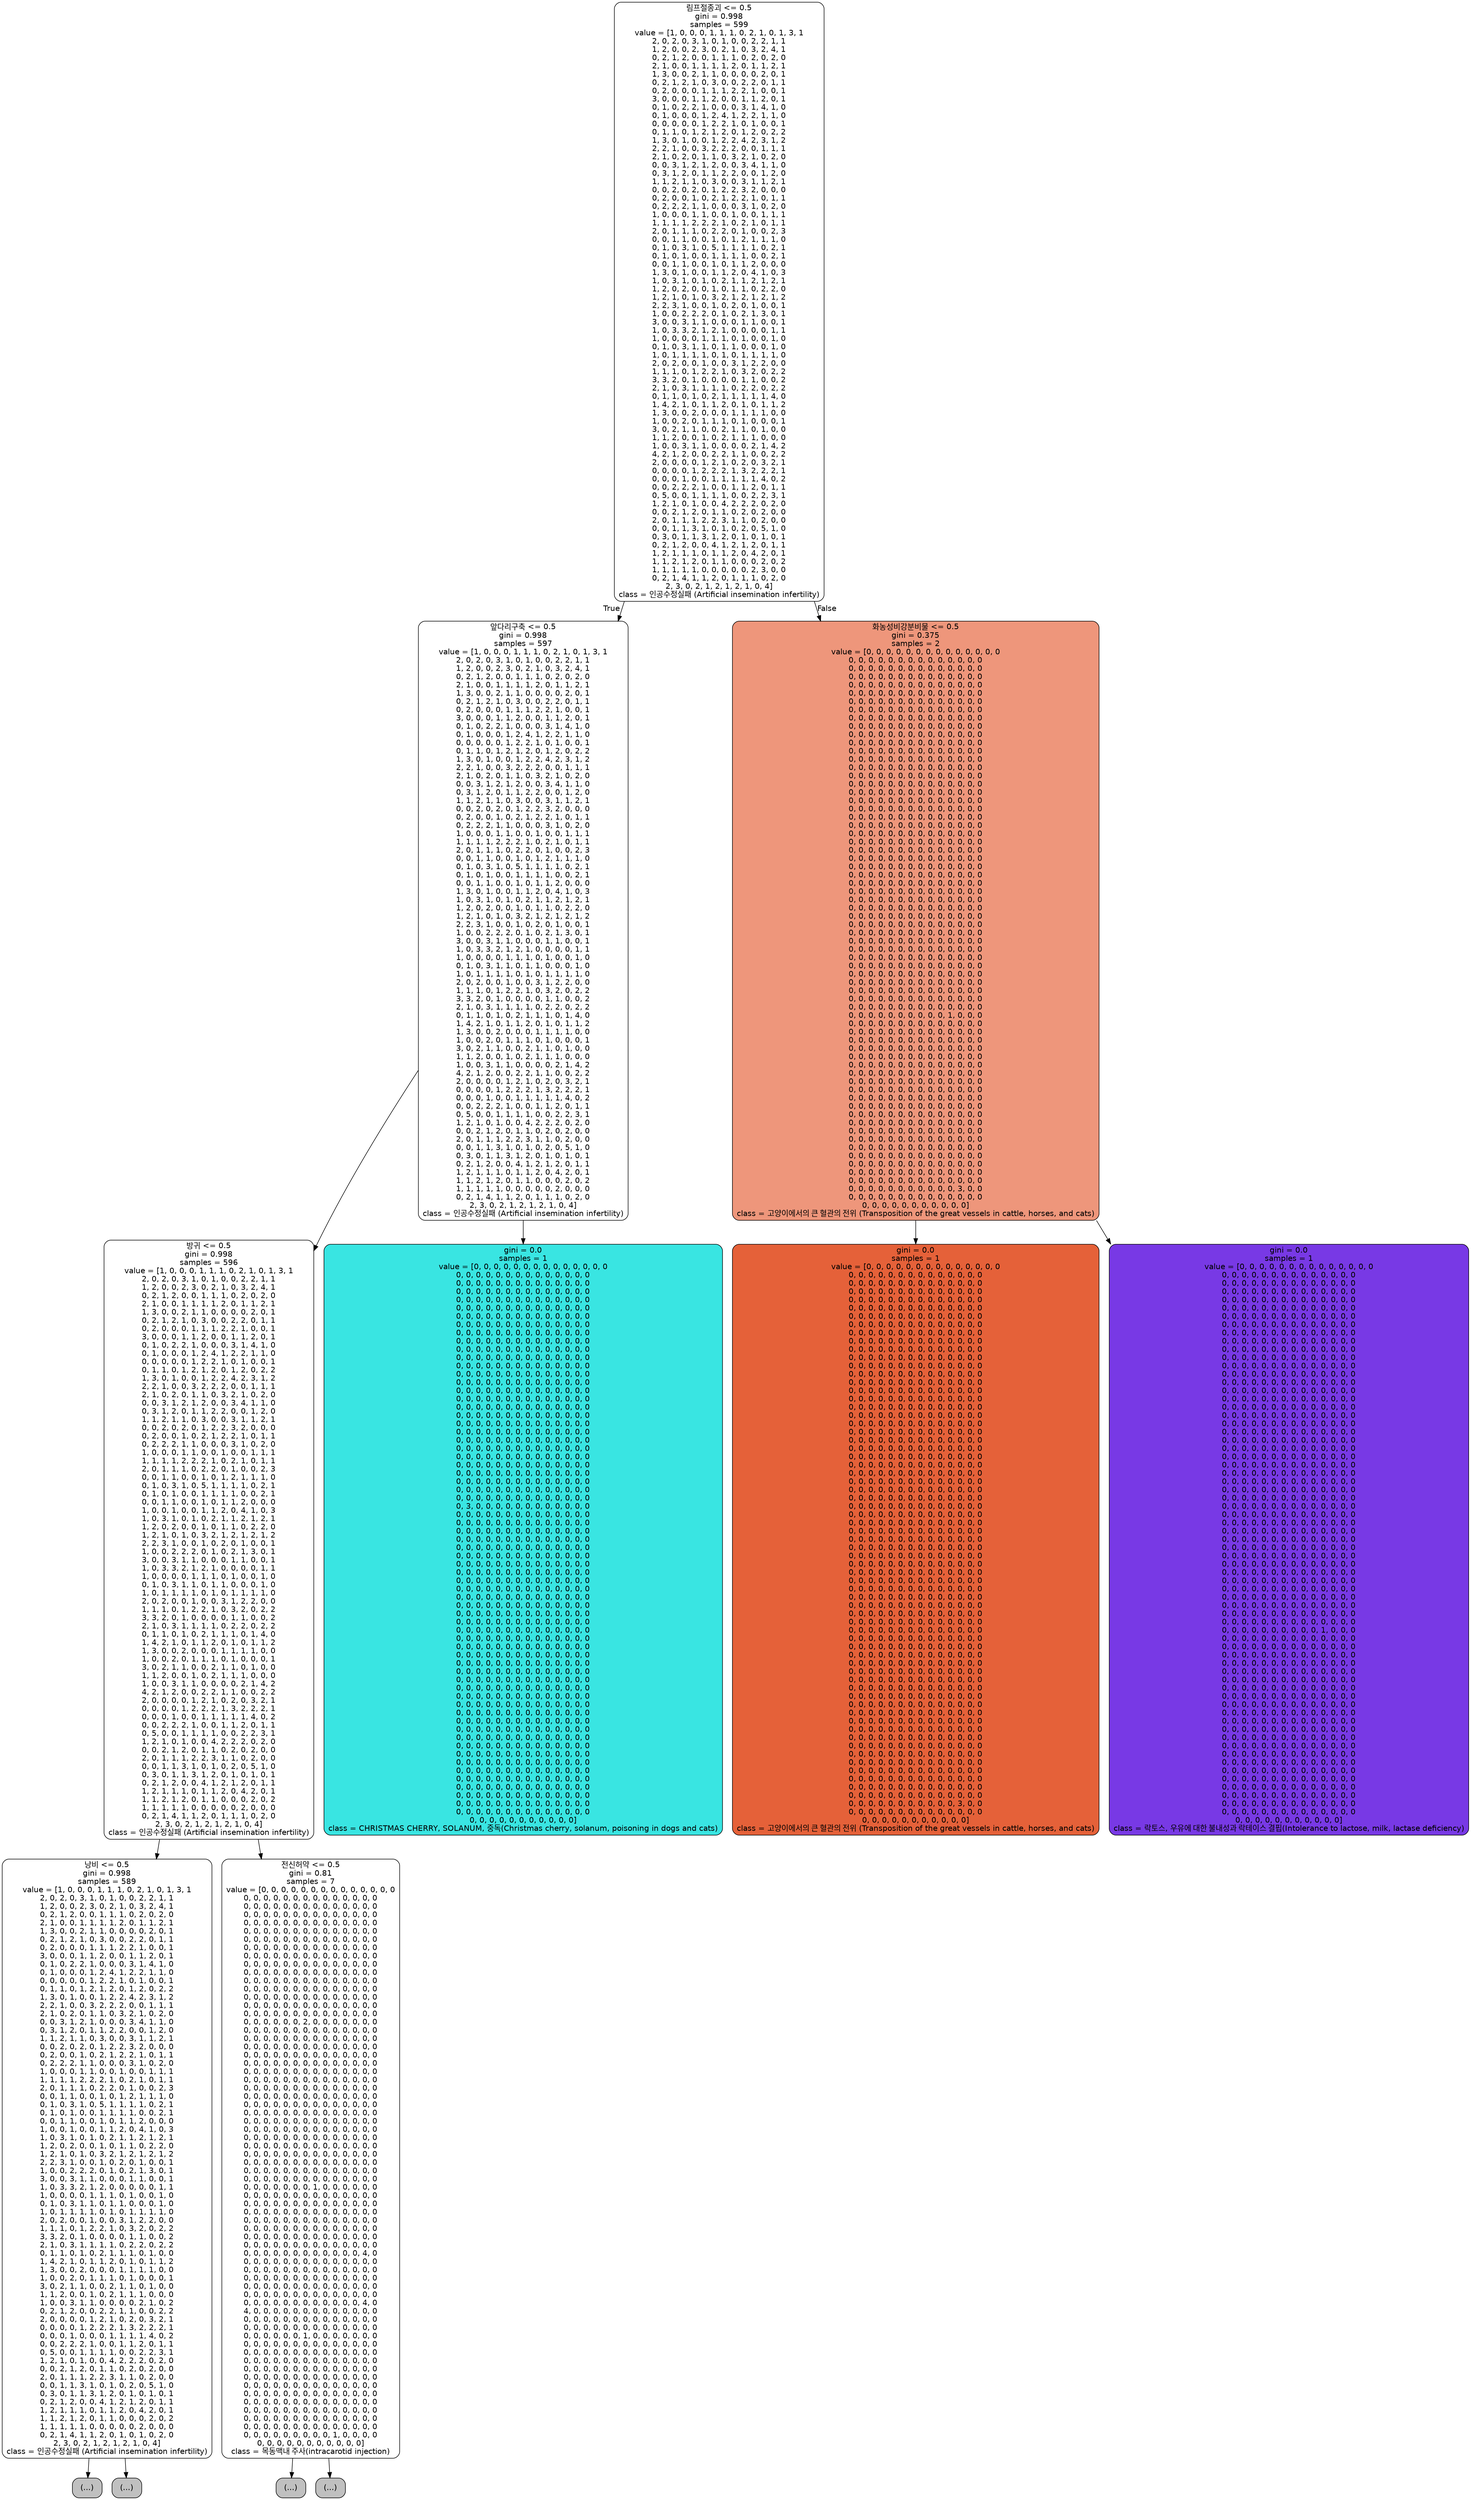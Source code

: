 digraph Tree {
node [shape=box, style="filled, rounded", color="black", fontname="helvetica"] ;
edge [fontname="helvetica"] ;
0 [label="림프절종괴 <= 0.5\ngini = 0.998\nsamples = 599\nvalue = [1, 0, 0, 0, 1, 1, 1, 0, 2, 1, 0, 1, 3, 1\n2, 0, 2, 0, 3, 1, 0, 1, 0, 0, 2, 2, 1, 1\n1, 2, 0, 0, 2, 3, 0, 2, 1, 0, 3, 2, 4, 1\n0, 2, 1, 2, 0, 0, 1, 1, 1, 0, 2, 0, 2, 0\n2, 1, 0, 0, 1, 1, 1, 1, 2, 0, 1, 1, 2, 1\n1, 3, 0, 0, 2, 1, 1, 0, 0, 0, 0, 2, 0, 1\n0, 2, 1, 2, 1, 0, 3, 0, 0, 2, 2, 0, 1, 1\n0, 2, 0, 0, 0, 1, 1, 1, 2, 2, 1, 0, 0, 1\n3, 0, 0, 0, 1, 1, 2, 0, 0, 1, 1, 2, 0, 1\n0, 1, 0, 2, 2, 1, 0, 0, 0, 3, 1, 4, 1, 0\n0, 1, 0, 0, 0, 1, 2, 4, 1, 2, 2, 1, 1, 0\n0, 0, 0, 0, 0, 1, 2, 2, 1, 0, 1, 0, 0, 1\n0, 1, 1, 0, 1, 2, 1, 2, 0, 1, 2, 0, 2, 2\n1, 3, 0, 1, 0, 0, 1, 2, 2, 4, 2, 3, 1, 2\n2, 2, 1, 0, 0, 3, 2, 2, 2, 0, 0, 1, 1, 1\n2, 1, 0, 2, 0, 1, 1, 0, 3, 2, 1, 0, 2, 0\n0, 0, 3, 1, 2, 1, 2, 0, 0, 3, 4, 1, 1, 0\n0, 3, 1, 2, 0, 1, 1, 2, 2, 0, 0, 1, 2, 0\n1, 1, 2, 1, 1, 0, 3, 0, 0, 3, 1, 1, 2, 1\n0, 0, 2, 0, 2, 0, 1, 2, 2, 3, 2, 0, 0, 0\n0, 2, 0, 0, 1, 0, 2, 1, 2, 2, 1, 0, 1, 1\n0, 2, 2, 2, 1, 1, 0, 0, 0, 3, 1, 0, 2, 0\n1, 0, 0, 0, 1, 1, 0, 0, 1, 0, 0, 1, 1, 1\n1, 1, 1, 1, 2, 2, 2, 1, 0, 2, 1, 0, 1, 1\n2, 0, 1, 1, 1, 0, 2, 2, 0, 1, 0, 0, 2, 3\n0, 0, 1, 1, 0, 0, 1, 0, 1, 2, 1, 1, 1, 0\n0, 1, 0, 3, 1, 0, 5, 1, 1, 1, 1, 0, 2, 1\n0, 1, 0, 1, 0, 0, 1, 1, 1, 1, 0, 0, 2, 1\n0, 0, 1, 1, 0, 0, 1, 0, 1, 1, 2, 0, 0, 0\n1, 3, 0, 1, 0, 0, 1, 1, 2, 0, 4, 1, 0, 3\n1, 0, 3, 1, 0, 1, 0, 2, 1, 1, 2, 1, 2, 1\n1, 2, 0, 2, 0, 0, 1, 0, 1, 1, 0, 2, 2, 0\n1, 2, 1, 0, 1, 0, 3, 2, 1, 2, 1, 2, 1, 2\n2, 2, 3, 1, 0, 0, 1, 0, 2, 0, 1, 0, 0, 1\n1, 0, 0, 2, 2, 2, 0, 1, 0, 2, 1, 3, 0, 1\n3, 0, 0, 3, 1, 1, 0, 0, 0, 1, 1, 0, 0, 1\n1, 0, 3, 3, 2, 1, 2, 1, 0, 0, 0, 0, 1, 1\n1, 0, 0, 0, 0, 1, 1, 1, 0, 1, 0, 0, 1, 0\n0, 1, 0, 3, 1, 1, 0, 1, 1, 0, 0, 0, 1, 0\n1, 0, 1, 1, 1, 1, 0, 1, 0, 1, 1, 1, 1, 0\n2, 0, 2, 0, 0, 1, 0, 0, 3, 1, 2, 2, 0, 0\n1, 1, 1, 0, 1, 2, 2, 1, 0, 3, 2, 0, 2, 2\n3, 3, 2, 0, 1, 0, 0, 0, 0, 1, 1, 0, 0, 2\n2, 1, 0, 3, 1, 1, 1, 1, 0, 2, 2, 0, 2, 2\n0, 1, 1, 0, 1, 0, 2, 1, 1, 1, 1, 1, 4, 0\n1, 4, 2, 1, 0, 1, 1, 2, 0, 1, 0, 1, 1, 2\n1, 3, 0, 0, 2, 0, 0, 0, 1, 1, 1, 1, 0, 0\n1, 0, 0, 2, 0, 1, 1, 1, 0, 1, 0, 0, 0, 1\n3, 0, 2, 1, 1, 0, 0, 2, 1, 1, 0, 1, 0, 0\n1, 1, 2, 0, 0, 1, 0, 2, 1, 1, 1, 0, 0, 0\n1, 0, 0, 3, 1, 1, 0, 0, 0, 0, 2, 1, 4, 2\n4, 2, 1, 2, 0, 0, 2, 2, 1, 1, 0, 0, 2, 2\n2, 0, 0, 0, 0, 1, 2, 1, 0, 2, 0, 3, 2, 1\n0, 0, 0, 0, 1, 2, 2, 2, 1, 3, 2, 2, 2, 1\n0, 0, 0, 1, 0, 0, 1, 1, 1, 1, 1, 4, 0, 2\n0, 0, 2, 2, 2, 1, 0, 0, 1, 1, 2, 0, 1, 1\n0, 5, 0, 0, 1, 1, 1, 1, 0, 0, 2, 2, 3, 1\n1, 2, 1, 0, 1, 0, 0, 4, 2, 2, 2, 0, 2, 0\n0, 0, 2, 1, 2, 0, 1, 1, 0, 2, 0, 2, 0, 0\n2, 0, 1, 1, 1, 2, 2, 3, 1, 1, 0, 2, 0, 0\n0, 0, 1, 1, 3, 1, 0, 1, 0, 2, 0, 5, 1, 0\n0, 3, 0, 1, 1, 3, 1, 2, 0, 1, 0, 1, 0, 1\n0, 2, 1, 2, 0, 0, 4, 1, 2, 1, 2, 0, 1, 1\n1, 2, 1, 1, 1, 0, 1, 1, 2, 0, 4, 2, 0, 1\n1, 1, 2, 1, 2, 0, 1, 1, 0, 0, 0, 2, 0, 2\n1, 1, 1, 1, 1, 0, 0, 0, 0, 0, 2, 3, 0, 0\n0, 2, 1, 4, 1, 1, 2, 0, 1, 1, 1, 0, 2, 0\n2, 3, 0, 2, 1, 2, 1, 2, 1, 0, 4]\nclass = 인공수정실패 (Artificial insemination infertility)", fillcolor="#ffffff"] ;
1 [label="앞다리구축 <= 0.5\ngini = 0.998\nsamples = 597\nvalue = [1, 0, 0, 0, 1, 1, 1, 0, 2, 1, 0, 1, 3, 1\n2, 0, 2, 0, 3, 1, 0, 1, 0, 0, 2, 2, 1, 1\n1, 2, 0, 0, 2, 3, 0, 2, 1, 0, 3, 2, 4, 1\n0, 2, 1, 2, 0, 0, 1, 1, 1, 0, 2, 0, 2, 0\n2, 1, 0, 0, 1, 1, 1, 1, 2, 0, 1, 1, 2, 1\n1, 3, 0, 0, 2, 1, 1, 0, 0, 0, 0, 2, 0, 1\n0, 2, 1, 2, 1, 0, 3, 0, 0, 2, 2, 0, 1, 1\n0, 2, 0, 0, 0, 1, 1, 1, 2, 2, 1, 0, 0, 1\n3, 0, 0, 0, 1, 1, 2, 0, 0, 1, 1, 2, 0, 1\n0, 1, 0, 2, 2, 1, 0, 0, 0, 3, 1, 4, 1, 0\n0, 1, 0, 0, 0, 1, 2, 4, 1, 2, 2, 1, 1, 0\n0, 0, 0, 0, 0, 1, 2, 2, 1, 0, 1, 0, 0, 1\n0, 1, 1, 0, 1, 2, 1, 2, 0, 1, 2, 0, 2, 2\n1, 3, 0, 1, 0, 0, 1, 2, 2, 4, 2, 3, 1, 2\n2, 2, 1, 0, 0, 3, 2, 2, 2, 0, 0, 1, 1, 1\n2, 1, 0, 2, 0, 1, 1, 0, 3, 2, 1, 0, 2, 0\n0, 0, 3, 1, 2, 1, 2, 0, 0, 3, 4, 1, 1, 0\n0, 3, 1, 2, 0, 1, 1, 2, 2, 0, 0, 1, 2, 0\n1, 1, 2, 1, 1, 0, 3, 0, 0, 3, 1, 1, 2, 1\n0, 0, 2, 0, 2, 0, 1, 2, 2, 3, 2, 0, 0, 0\n0, 2, 0, 0, 1, 0, 2, 1, 2, 2, 1, 0, 1, 1\n0, 2, 2, 2, 1, 1, 0, 0, 0, 3, 1, 0, 2, 0\n1, 0, 0, 0, 1, 1, 0, 0, 1, 0, 0, 1, 1, 1\n1, 1, 1, 1, 2, 2, 2, 1, 0, 2, 1, 0, 1, 1\n2, 0, 1, 1, 1, 0, 2, 2, 0, 1, 0, 0, 2, 3\n0, 0, 1, 1, 0, 0, 1, 0, 1, 2, 1, 1, 1, 0\n0, 1, 0, 3, 1, 0, 5, 1, 1, 1, 1, 0, 2, 1\n0, 1, 0, 1, 0, 0, 1, 1, 1, 1, 0, 0, 2, 1\n0, 0, 1, 1, 0, 0, 1, 0, 1, 1, 2, 0, 0, 0\n1, 3, 0, 1, 0, 0, 1, 1, 2, 0, 4, 1, 0, 3\n1, 0, 3, 1, 0, 1, 0, 2, 1, 1, 2, 1, 2, 1\n1, 2, 0, 2, 0, 0, 1, 0, 1, 1, 0, 2, 2, 0\n1, 2, 1, 0, 1, 0, 3, 2, 1, 2, 1, 2, 1, 2\n2, 2, 3, 1, 0, 0, 1, 0, 2, 0, 1, 0, 0, 1\n1, 0, 0, 2, 2, 2, 0, 1, 0, 2, 1, 3, 0, 1\n3, 0, 0, 3, 1, 1, 0, 0, 0, 1, 1, 0, 0, 1\n1, 0, 3, 3, 2, 1, 2, 1, 0, 0, 0, 0, 1, 1\n1, 0, 0, 0, 0, 1, 1, 1, 0, 1, 0, 0, 1, 0\n0, 1, 0, 3, 1, 1, 0, 1, 1, 0, 0, 0, 1, 0\n1, 0, 1, 1, 1, 1, 0, 1, 0, 1, 1, 1, 1, 0\n2, 0, 2, 0, 0, 1, 0, 0, 3, 1, 2, 2, 0, 0\n1, 1, 1, 0, 1, 2, 2, 1, 0, 3, 2, 0, 2, 2\n3, 3, 2, 0, 1, 0, 0, 0, 0, 1, 1, 0, 0, 2\n2, 1, 0, 3, 1, 1, 1, 1, 0, 2, 2, 0, 2, 2\n0, 1, 1, 0, 1, 0, 2, 1, 1, 1, 0, 1, 4, 0\n1, 4, 2, 1, 0, 1, 1, 2, 0, 1, 0, 1, 1, 2\n1, 3, 0, 0, 2, 0, 0, 0, 1, 1, 1, 1, 0, 0\n1, 0, 0, 2, 0, 1, 1, 1, 0, 1, 0, 0, 0, 1\n3, 0, 2, 1, 1, 0, 0, 2, 1, 1, 0, 1, 0, 0\n1, 1, 2, 0, 0, 1, 0, 2, 1, 1, 1, 0, 0, 0\n1, 0, 0, 3, 1, 1, 0, 0, 0, 0, 2, 1, 4, 2\n4, 2, 1, 2, 0, 0, 2, 2, 1, 1, 0, 0, 2, 2\n2, 0, 0, 0, 0, 1, 2, 1, 0, 2, 0, 3, 2, 1\n0, 0, 0, 0, 1, 2, 2, 2, 1, 3, 2, 2, 2, 1\n0, 0, 0, 1, 0, 0, 1, 1, 1, 1, 1, 4, 0, 2\n0, 0, 2, 2, 2, 1, 0, 0, 1, 1, 2, 0, 1, 1\n0, 5, 0, 0, 1, 1, 1, 1, 0, 0, 2, 2, 3, 1\n1, 2, 1, 0, 1, 0, 0, 4, 2, 2, 2, 0, 2, 0\n0, 0, 2, 1, 2, 0, 1, 1, 0, 2, 0, 2, 0, 0\n2, 0, 1, 1, 1, 2, 2, 3, 1, 1, 0, 2, 0, 0\n0, 0, 1, 1, 3, 1, 0, 1, 0, 2, 0, 5, 1, 0\n0, 3, 0, 1, 1, 3, 1, 2, 0, 1, 0, 1, 0, 1\n0, 2, 1, 2, 0, 0, 4, 1, 2, 1, 2, 0, 1, 1\n1, 2, 1, 1, 1, 0, 1, 1, 2, 0, 4, 2, 0, 1\n1, 1, 2, 1, 2, 0, 1, 1, 0, 0, 0, 2, 0, 2\n1, 1, 1, 1, 1, 0, 0, 0, 0, 0, 2, 0, 0, 0\n0, 2, 1, 4, 1, 1, 2, 0, 1, 1, 1, 0, 2, 0\n2, 3, 0, 2, 1, 2, 1, 2, 1, 0, 4]\nclass = 인공수정실패 (Artificial insemination infertility)", fillcolor="#ffffff"] ;
0 -> 1 [labeldistance=2.5, labelangle=45, headlabel="True"] ;
2 [label="방귀 <= 0.5\ngini = 0.998\nsamples = 596\nvalue = [1, 0, 0, 0, 1, 1, 1, 0, 2, 1, 0, 1, 3, 1\n2, 0, 2, 0, 3, 1, 0, 1, 0, 0, 2, 2, 1, 1\n1, 2, 0, 0, 2, 3, 0, 2, 1, 0, 3, 2, 4, 1\n0, 2, 1, 2, 0, 0, 1, 1, 1, 0, 2, 0, 2, 0\n2, 1, 0, 0, 1, 1, 1, 1, 2, 0, 1, 1, 2, 1\n1, 3, 0, 0, 2, 1, 1, 0, 0, 0, 0, 2, 0, 1\n0, 2, 1, 2, 1, 0, 3, 0, 0, 2, 2, 0, 1, 1\n0, 2, 0, 0, 0, 1, 1, 1, 2, 2, 1, 0, 0, 1\n3, 0, 0, 0, 1, 1, 2, 0, 0, 1, 1, 2, 0, 1\n0, 1, 0, 2, 2, 1, 0, 0, 0, 3, 1, 4, 1, 0\n0, 1, 0, 0, 0, 1, 2, 4, 1, 2, 2, 1, 1, 0\n0, 0, 0, 0, 0, 1, 2, 2, 1, 0, 1, 0, 0, 1\n0, 1, 1, 0, 1, 2, 1, 2, 0, 1, 2, 0, 2, 2\n1, 3, 0, 1, 0, 0, 1, 2, 2, 4, 2, 3, 1, 2\n2, 2, 1, 0, 0, 3, 2, 2, 2, 0, 0, 1, 1, 1\n2, 1, 0, 2, 0, 1, 1, 0, 3, 2, 1, 0, 2, 0\n0, 0, 3, 1, 2, 1, 2, 0, 0, 3, 4, 1, 1, 0\n0, 3, 1, 2, 0, 1, 1, 2, 2, 0, 0, 1, 2, 0\n1, 1, 2, 1, 1, 0, 3, 0, 0, 3, 1, 1, 2, 1\n0, 0, 2, 0, 2, 0, 1, 2, 2, 3, 2, 0, 0, 0\n0, 2, 0, 0, 1, 0, 2, 1, 2, 2, 1, 0, 1, 1\n0, 2, 2, 2, 1, 1, 0, 0, 0, 3, 1, 0, 2, 0\n1, 0, 0, 0, 1, 1, 0, 0, 1, 0, 0, 1, 1, 1\n1, 1, 1, 1, 2, 2, 2, 1, 0, 2, 1, 0, 1, 1\n2, 0, 1, 1, 1, 0, 2, 2, 0, 1, 0, 0, 2, 3\n0, 0, 1, 1, 0, 0, 1, 0, 1, 2, 1, 1, 1, 0\n0, 1, 0, 3, 1, 0, 5, 1, 1, 1, 1, 0, 2, 1\n0, 1, 0, 1, 0, 0, 1, 1, 1, 1, 0, 0, 2, 1\n0, 0, 1, 1, 0, 0, 1, 0, 1, 1, 2, 0, 0, 0\n1, 0, 0, 1, 0, 0, 1, 1, 2, 0, 4, 1, 0, 3\n1, 0, 3, 1, 0, 1, 0, 2, 1, 1, 2, 1, 2, 1\n1, 2, 0, 2, 0, 0, 1, 0, 1, 1, 0, 2, 2, 0\n1, 2, 1, 0, 1, 0, 3, 2, 1, 2, 1, 2, 1, 2\n2, 2, 3, 1, 0, 0, 1, 0, 2, 0, 1, 0, 0, 1\n1, 0, 0, 2, 2, 2, 0, 1, 0, 2, 1, 3, 0, 1\n3, 0, 0, 3, 1, 1, 0, 0, 0, 1, 1, 0, 0, 1\n1, 0, 3, 3, 2, 1, 2, 1, 0, 0, 0, 0, 1, 1\n1, 0, 0, 0, 0, 1, 1, 1, 0, 1, 0, 0, 1, 0\n0, 1, 0, 3, 1, 1, 0, 1, 1, 0, 0, 0, 1, 0\n1, 0, 1, 1, 1, 1, 0, 1, 0, 1, 1, 1, 1, 0\n2, 0, 2, 0, 0, 1, 0, 0, 3, 1, 2, 2, 0, 0\n1, 1, 1, 0, 1, 2, 2, 1, 0, 3, 2, 0, 2, 2\n3, 3, 2, 0, 1, 0, 0, 0, 0, 1, 1, 0, 0, 2\n2, 1, 0, 3, 1, 1, 1, 1, 0, 2, 2, 0, 2, 2\n0, 1, 1, 0, 1, 0, 2, 1, 1, 1, 0, 1, 4, 0\n1, 4, 2, 1, 0, 1, 1, 2, 0, 1, 0, 1, 1, 2\n1, 3, 0, 0, 2, 0, 0, 0, 1, 1, 1, 1, 0, 0\n1, 0, 0, 2, 0, 1, 1, 1, 0, 1, 0, 0, 0, 1\n3, 0, 2, 1, 1, 0, 0, 2, 1, 1, 0, 1, 0, 0\n1, 1, 2, 0, 0, 1, 0, 2, 1, 1, 1, 0, 0, 0\n1, 0, 0, 3, 1, 1, 0, 0, 0, 0, 2, 1, 4, 2\n4, 2, 1, 2, 0, 0, 2, 2, 1, 1, 0, 0, 2, 2\n2, 0, 0, 0, 0, 1, 2, 1, 0, 2, 0, 3, 2, 1\n0, 0, 0, 0, 1, 2, 2, 2, 1, 3, 2, 2, 2, 1\n0, 0, 0, 1, 0, 0, 1, 1, 1, 1, 1, 4, 0, 2\n0, 0, 2, 2, 2, 1, 0, 0, 1, 1, 2, 0, 1, 1\n0, 5, 0, 0, 1, 1, 1, 1, 0, 0, 2, 2, 3, 1\n1, 2, 1, 0, 1, 0, 0, 4, 2, 2, 2, 0, 2, 0\n0, 0, 2, 1, 2, 0, 1, 1, 0, 2, 0, 2, 0, 0\n2, 0, 1, 1, 1, 2, 2, 3, 1, 1, 0, 2, 0, 0\n0, 0, 1, 1, 3, 1, 0, 1, 0, 2, 0, 5, 1, 0\n0, 3, 0, 1, 1, 3, 1, 2, 0, 1, 0, 1, 0, 1\n0, 2, 1, 2, 0, 0, 4, 1, 2, 1, 2, 0, 1, 1\n1, 2, 1, 1, 1, 0, 1, 1, 2, 0, 4, 2, 0, 1\n1, 1, 2, 1, 2, 0, 1, 1, 0, 0, 0, 2, 0, 2\n1, 1, 1, 1, 1, 0, 0, 0, 0, 0, 2, 0, 0, 0\n0, 2, 1, 4, 1, 1, 2, 0, 1, 1, 1, 0, 2, 0\n2, 3, 0, 2, 1, 2, 1, 2, 1, 0, 4]\nclass = 인공수정실패 (Artificial insemination infertility)", fillcolor="#ffffff"] ;
1 -> 2 ;
3 [label="낭비 <= 0.5\ngini = 0.998\nsamples = 589\nvalue = [1, 0, 0, 0, 1, 1, 1, 0, 2, 1, 0, 1, 3, 1\n2, 0, 2, 0, 3, 1, 0, 1, 0, 0, 2, 2, 1, 1\n1, 2, 0, 0, 2, 3, 0, 2, 1, 0, 3, 2, 4, 1\n0, 2, 1, 2, 0, 0, 1, 1, 1, 0, 2, 0, 2, 0\n2, 1, 0, 0, 1, 1, 1, 1, 2, 0, 1, 1, 2, 1\n1, 3, 0, 0, 2, 1, 1, 0, 0, 0, 0, 2, 0, 1\n0, 2, 1, 2, 1, 0, 3, 0, 0, 2, 2, 0, 1, 1\n0, 2, 0, 0, 0, 1, 1, 1, 2, 2, 1, 0, 0, 1\n3, 0, 0, 0, 1, 1, 2, 0, 0, 1, 1, 2, 0, 1\n0, 1, 0, 2, 2, 1, 0, 0, 0, 3, 1, 4, 1, 0\n0, 1, 0, 0, 0, 1, 2, 4, 1, 2, 2, 1, 1, 0\n0, 0, 0, 0, 0, 1, 2, 2, 1, 0, 1, 0, 0, 1\n0, 1, 1, 0, 1, 2, 1, 2, 0, 1, 2, 0, 2, 2\n1, 3, 0, 1, 0, 0, 1, 2, 2, 4, 2, 3, 1, 2\n2, 2, 1, 0, 0, 3, 2, 2, 2, 0, 0, 1, 1, 1\n2, 1, 0, 2, 0, 1, 1, 0, 3, 2, 1, 0, 2, 0\n0, 0, 3, 1, 2, 1, 0, 0, 0, 3, 4, 1, 1, 0\n0, 3, 1, 2, 0, 1, 1, 2, 2, 0, 0, 1, 2, 0\n1, 1, 2, 1, 1, 0, 3, 0, 0, 3, 1, 1, 2, 1\n0, 0, 2, 0, 2, 0, 1, 2, 2, 3, 2, 0, 0, 0\n0, 2, 0, 0, 1, 0, 2, 1, 2, 2, 1, 0, 1, 1\n0, 2, 2, 2, 1, 1, 0, 0, 0, 3, 1, 0, 2, 0\n1, 0, 0, 0, 1, 1, 0, 0, 1, 0, 0, 1, 1, 1\n1, 1, 1, 1, 2, 2, 2, 1, 0, 2, 1, 0, 1, 1\n2, 0, 1, 1, 1, 0, 2, 2, 0, 1, 0, 0, 2, 3\n0, 0, 1, 1, 0, 0, 1, 0, 1, 2, 1, 1, 1, 0\n0, 1, 0, 3, 1, 0, 5, 1, 1, 1, 1, 0, 2, 1\n0, 1, 0, 1, 0, 0, 1, 1, 1, 1, 0, 0, 2, 1\n0, 0, 1, 1, 0, 0, 1, 0, 1, 1, 2, 0, 0, 0\n1, 0, 0, 1, 0, 0, 1, 1, 2, 0, 4, 1, 0, 3\n1, 0, 3, 1, 0, 1, 0, 2, 1, 1, 2, 1, 2, 1\n1, 2, 0, 2, 0, 0, 1, 0, 1, 1, 0, 2, 2, 0\n1, 2, 1, 0, 1, 0, 3, 2, 1, 2, 1, 2, 1, 2\n2, 2, 3, 1, 0, 0, 1, 0, 2, 0, 1, 0, 0, 1\n1, 0, 0, 2, 2, 2, 0, 1, 0, 2, 1, 3, 0, 1\n3, 0, 0, 3, 1, 1, 0, 0, 0, 1, 1, 0, 0, 1\n1, 0, 3, 3, 2, 1, 2, 0, 0, 0, 0, 0, 1, 1\n1, 0, 0, 0, 0, 1, 1, 1, 0, 1, 0, 0, 1, 0\n0, 1, 0, 3, 1, 1, 0, 1, 1, 0, 0, 0, 1, 0\n1, 0, 1, 1, 1, 1, 0, 1, 0, 1, 1, 1, 1, 0\n2, 0, 2, 0, 0, 1, 0, 0, 3, 1, 2, 2, 0, 0\n1, 1, 1, 0, 1, 2, 2, 1, 0, 3, 2, 0, 2, 2\n3, 3, 2, 0, 1, 0, 0, 0, 0, 1, 1, 0, 0, 2\n2, 1, 0, 3, 1, 1, 1, 1, 0, 2, 2, 0, 2, 2\n0, 1, 1, 0, 1, 0, 2, 1, 1, 1, 0, 1, 0, 0\n1, 4, 2, 1, 0, 1, 1, 2, 0, 1, 0, 1, 1, 2\n1, 3, 0, 0, 2, 0, 0, 0, 1, 1, 1, 1, 0, 0\n1, 0, 0, 2, 0, 1, 1, 1, 0, 1, 0, 0, 0, 1\n3, 0, 2, 1, 1, 0, 0, 2, 1, 1, 0, 1, 0, 0\n1, 1, 2, 0, 0, 1, 0, 2, 1, 1, 1, 0, 0, 0\n1, 0, 0, 3, 1, 1, 0, 0, 0, 0, 2, 1, 0, 2\n0, 2, 1, 2, 0, 0, 2, 2, 1, 1, 0, 0, 2, 2\n2, 0, 0, 0, 0, 1, 2, 1, 0, 2, 0, 3, 2, 1\n0, 0, 0, 0, 1, 2, 2, 2, 1, 3, 2, 2, 2, 1\n0, 0, 0, 1, 0, 0, 0, 1, 1, 1, 1, 4, 0, 2\n0, 0, 2, 2, 2, 1, 0, 0, 1, 1, 2, 0, 1, 1\n0, 5, 0, 0, 1, 1, 1, 1, 0, 0, 2, 2, 3, 1\n1, 2, 1, 0, 1, 0, 0, 4, 2, 2, 2, 0, 2, 0\n0, 0, 2, 1, 2, 0, 1, 1, 0, 2, 0, 2, 0, 0\n2, 0, 1, 1, 1, 2, 2, 3, 1, 1, 0, 2, 0, 0\n0, 0, 1, 1, 3, 1, 0, 1, 0, 2, 0, 5, 1, 0\n0, 3, 0, 1, 1, 3, 1, 2, 0, 1, 0, 1, 0, 1\n0, 2, 1, 2, 0, 0, 4, 1, 2, 1, 2, 0, 1, 1\n1, 2, 1, 1, 1, 0, 1, 1, 2, 0, 4, 2, 0, 1\n1, 1, 2, 1, 2, 0, 1, 1, 0, 0, 0, 2, 0, 2\n1, 1, 1, 1, 1, 0, 0, 0, 0, 0, 2, 0, 0, 0\n0, 2, 1, 4, 1, 1, 2, 0, 1, 0, 1, 0, 2, 0\n2, 3, 0, 2, 1, 2, 1, 2, 1, 0, 4]\nclass = 인공수정실패 (Artificial insemination infertility)", fillcolor="#ffffff"] ;
2 -> 3 ;
4 [label="(...)", fillcolor="#C0C0C0"] ;
3 -> 4 ;
801 [label="(...)", fillcolor="#C0C0C0"] ;
3 -> 801 ;
802 [label="전신허약 <= 0.5\ngini = 0.81\nsamples = 7\nvalue = [0, 0, 0, 0, 0, 0, 0, 0, 0, 0, 0, 0, 0, 0\n0, 0, 0, 0, 0, 0, 0, 0, 0, 0, 0, 0, 0, 0\n0, 0, 0, 0, 0, 0, 0, 0, 0, 0, 0, 0, 0, 0\n0, 0, 0, 0, 0, 0, 0, 0, 0, 0, 0, 0, 0, 0\n0, 0, 0, 0, 0, 0, 0, 0, 0, 0, 0, 0, 0, 0\n0, 0, 0, 0, 0, 0, 0, 0, 0, 0, 0, 0, 0, 0\n0, 0, 0, 0, 0, 0, 0, 0, 0, 0, 0, 0, 0, 0\n0, 0, 0, 0, 0, 0, 0, 0, 0, 0, 0, 0, 0, 0\n0, 0, 0, 0, 0, 0, 0, 0, 0, 0, 0, 0, 0, 0\n0, 0, 0, 0, 0, 0, 0, 0, 0, 0, 0, 0, 0, 0\n0, 0, 0, 0, 0, 0, 0, 0, 0, 0, 0, 0, 0, 0\n0, 0, 0, 0, 0, 0, 0, 0, 0, 0, 0, 0, 0, 0\n0, 0, 0, 0, 0, 0, 0, 0, 0, 0, 0, 0, 0, 0\n0, 0, 0, 0, 0, 0, 0, 0, 0, 0, 0, 0, 0, 0\n0, 0, 0, 0, 0, 0, 0, 0, 0, 0, 0, 0, 0, 0\n0, 0, 0, 0, 0, 0, 0, 0, 0, 0, 0, 0, 0, 0\n0, 0, 0, 0, 0, 0, 2, 0, 0, 0, 0, 0, 0, 0\n0, 0, 0, 0, 0, 0, 0, 0, 0, 0, 0, 0, 0, 0\n0, 0, 0, 0, 0, 0, 0, 0, 0, 0, 0, 0, 0, 0\n0, 0, 0, 0, 0, 0, 0, 0, 0, 0, 0, 0, 0, 0\n0, 0, 0, 0, 0, 0, 0, 0, 0, 0, 0, 0, 0, 0\n0, 0, 0, 0, 0, 0, 0, 0, 0, 0, 0, 0, 0, 0\n0, 0, 0, 0, 0, 0, 0, 0, 0, 0, 0, 0, 0, 0\n0, 0, 0, 0, 0, 0, 0, 0, 0, 0, 0, 0, 0, 0\n0, 0, 0, 0, 0, 0, 0, 0, 0, 0, 0, 0, 0, 0\n0, 0, 0, 0, 0, 0, 0, 0, 0, 0, 0, 0, 0, 0\n0, 0, 0, 0, 0, 0, 0, 0, 0, 0, 0, 0, 0, 0\n0, 0, 0, 0, 0, 0, 0, 0, 0, 0, 0, 0, 0, 0\n0, 0, 0, 0, 0, 0, 0, 0, 0, 0, 0, 0, 0, 0\n0, 0, 0, 0, 0, 0, 0, 0, 0, 0, 0, 0, 0, 0\n0, 0, 0, 0, 0, 0, 0, 0, 0, 0, 0, 0, 0, 0\n0, 0, 0, 0, 0, 0, 0, 0, 0, 0, 0, 0, 0, 0\n0, 0, 0, 0, 0, 0, 0, 0, 0, 0, 0, 0, 0, 0\n0, 0, 0, 0, 0, 0, 0, 0, 0, 0, 0, 0, 0, 0\n0, 0, 0, 0, 0, 0, 0, 0, 0, 0, 0, 0, 0, 0\n0, 0, 0, 0, 0, 0, 0, 0, 0, 0, 0, 0, 0, 0\n0, 0, 0, 0, 0, 0, 0, 1, 0, 0, 0, 0, 0, 0\n0, 0, 0, 0, 0, 0, 0, 0, 0, 0, 0, 0, 0, 0\n0, 0, 0, 0, 0, 0, 0, 0, 0, 0, 0, 0, 0, 0\n0, 0, 0, 0, 0, 0, 0, 0, 0, 0, 0, 0, 0, 0\n0, 0, 0, 0, 0, 0, 0, 0, 0, 0, 0, 0, 0, 0\n0, 0, 0, 0, 0, 0, 0, 0, 0, 0, 0, 0, 0, 0\n0, 0, 0, 0, 0, 0, 0, 0, 0, 0, 0, 0, 0, 0\n0, 0, 0, 0, 0, 0, 0, 0, 0, 0, 0, 0, 0, 0\n0, 0, 0, 0, 0, 0, 0, 0, 0, 0, 0, 0, 4, 0\n0, 0, 0, 0, 0, 0, 0, 0, 0, 0, 0, 0, 0, 0\n0, 0, 0, 0, 0, 0, 0, 0, 0, 0, 0, 0, 0, 0\n0, 0, 0, 0, 0, 0, 0, 0, 0, 0, 0, 0, 0, 0\n0, 0, 0, 0, 0, 0, 0, 0, 0, 0, 0, 0, 0, 0\n0, 0, 0, 0, 0, 0, 0, 0, 0, 0, 0, 0, 0, 0\n0, 0, 0, 0, 0, 0, 0, 0, 0, 0, 0, 0, 4, 0\n4, 0, 0, 0, 0, 0, 0, 0, 0, 0, 0, 0, 0, 0\n0, 0, 0, 0, 0, 0, 0, 0, 0, 0, 0, 0, 0, 0\n0, 0, 0, 0, 0, 0, 0, 0, 0, 0, 0, 0, 0, 0\n0, 0, 0, 0, 0, 0, 1, 0, 0, 0, 0, 0, 0, 0\n0, 0, 0, 0, 0, 0, 0, 0, 0, 0, 0, 0, 0, 0\n0, 0, 0, 0, 0, 0, 0, 0, 0, 0, 0, 0, 0, 0\n0, 0, 0, 0, 0, 0, 0, 0, 0, 0, 0, 0, 0, 0\n0, 0, 0, 0, 0, 0, 0, 0, 0, 0, 0, 0, 0, 0\n0, 0, 0, 0, 0, 0, 0, 0, 0, 0, 0, 0, 0, 0\n0, 0, 0, 0, 0, 0, 0, 0, 0, 0, 0, 0, 0, 0\n0, 0, 0, 0, 0, 0, 0, 0, 0, 0, 0, 0, 0, 0\n0, 0, 0, 0, 0, 0, 0, 0, 0, 0, 0, 0, 0, 0\n0, 0, 0, 0, 0, 0, 0, 0, 0, 0, 0, 0, 0, 0\n0, 0, 0, 0, 0, 0, 0, 0, 0, 0, 0, 0, 0, 0\n0, 0, 0, 0, 0, 0, 0, 0, 0, 0, 0, 0, 0, 0\n0, 0, 0, 0, 0, 0, 0, 0, 0, 1, 0, 0, 0, 0\n0, 0, 0, 0, 0, 0, 0, 0, 0, 0, 0]\nclass = 목동맥내 주사(intracarotid injection)", fillcolor="#ffffff"] ;
2 -> 802 ;
803 [label="(...)", fillcolor="#C0C0C0"] ;
802 -> 803 ;
812 [label="(...)", fillcolor="#C0C0C0"] ;
802 -> 812 ;
815 [label="gini = 0.0\nsamples = 1\nvalue = [0, 0, 0, 0, 0, 0, 0, 0, 0, 0, 0, 0, 0, 0\n0, 0, 0, 0, 0, 0, 0, 0, 0, 0, 0, 0, 0, 0\n0, 0, 0, 0, 0, 0, 0, 0, 0, 0, 0, 0, 0, 0\n0, 0, 0, 0, 0, 0, 0, 0, 0, 0, 0, 0, 0, 0\n0, 0, 0, 0, 0, 0, 0, 0, 0, 0, 0, 0, 0, 0\n0, 0, 0, 0, 0, 0, 0, 0, 0, 0, 0, 0, 0, 0\n0, 0, 0, 0, 0, 0, 0, 0, 0, 0, 0, 0, 0, 0\n0, 0, 0, 0, 0, 0, 0, 0, 0, 0, 0, 0, 0, 0\n0, 0, 0, 0, 0, 0, 0, 0, 0, 0, 0, 0, 0, 0\n0, 0, 0, 0, 0, 0, 0, 0, 0, 0, 0, 0, 0, 0\n0, 0, 0, 0, 0, 0, 0, 0, 0, 0, 0, 0, 0, 0\n0, 0, 0, 0, 0, 0, 0, 0, 0, 0, 0, 0, 0, 0\n0, 0, 0, 0, 0, 0, 0, 0, 0, 0, 0, 0, 0, 0\n0, 0, 0, 0, 0, 0, 0, 0, 0, 0, 0, 0, 0, 0\n0, 0, 0, 0, 0, 0, 0, 0, 0, 0, 0, 0, 0, 0\n0, 0, 0, 0, 0, 0, 0, 0, 0, 0, 0, 0, 0, 0\n0, 0, 0, 0, 0, 0, 0, 0, 0, 0, 0, 0, 0, 0\n0, 0, 0, 0, 0, 0, 0, 0, 0, 0, 0, 0, 0, 0\n0, 0, 0, 0, 0, 0, 0, 0, 0, 0, 0, 0, 0, 0\n0, 0, 0, 0, 0, 0, 0, 0, 0, 0, 0, 0, 0, 0\n0, 0, 0, 0, 0, 0, 0, 0, 0, 0, 0, 0, 0, 0\n0, 0, 0, 0, 0, 0, 0, 0, 0, 0, 0, 0, 0, 0\n0, 0, 0, 0, 0, 0, 0, 0, 0, 0, 0, 0, 0, 0\n0, 0, 0, 0, 0, 0, 0, 0, 0, 0, 0, 0, 0, 0\n0, 0, 0, 0, 0, 0, 0, 0, 0, 0, 0, 0, 0, 0\n0, 0, 0, 0, 0, 0, 0, 0, 0, 0, 0, 0, 0, 0\n0, 0, 0, 0, 0, 0, 0, 0, 0, 0, 0, 0, 0, 0\n0, 0, 0, 0, 0, 0, 0, 0, 0, 0, 0, 0, 0, 0\n0, 0, 0, 0, 0, 0, 0, 0, 0, 0, 0, 0, 0, 0\n0, 3, 0, 0, 0, 0, 0, 0, 0, 0, 0, 0, 0, 0\n0, 0, 0, 0, 0, 0, 0, 0, 0, 0, 0, 0, 0, 0\n0, 0, 0, 0, 0, 0, 0, 0, 0, 0, 0, 0, 0, 0\n0, 0, 0, 0, 0, 0, 0, 0, 0, 0, 0, 0, 0, 0\n0, 0, 0, 0, 0, 0, 0, 0, 0, 0, 0, 0, 0, 0\n0, 0, 0, 0, 0, 0, 0, 0, 0, 0, 0, 0, 0, 0\n0, 0, 0, 0, 0, 0, 0, 0, 0, 0, 0, 0, 0, 0\n0, 0, 0, 0, 0, 0, 0, 0, 0, 0, 0, 0, 0, 0\n0, 0, 0, 0, 0, 0, 0, 0, 0, 0, 0, 0, 0, 0\n0, 0, 0, 0, 0, 0, 0, 0, 0, 0, 0, 0, 0, 0\n0, 0, 0, 0, 0, 0, 0, 0, 0, 0, 0, 0, 0, 0\n0, 0, 0, 0, 0, 0, 0, 0, 0, 0, 0, 0, 0, 0\n0, 0, 0, 0, 0, 0, 0, 0, 0, 0, 0, 0, 0, 0\n0, 0, 0, 0, 0, 0, 0, 0, 0, 0, 0, 0, 0, 0\n0, 0, 0, 0, 0, 0, 0, 0, 0, 0, 0, 0, 0, 0\n0, 0, 0, 0, 0, 0, 0, 0, 0, 0, 0, 0, 0, 0\n0, 0, 0, 0, 0, 0, 0, 0, 0, 0, 0, 0, 0, 0\n0, 0, 0, 0, 0, 0, 0, 0, 0, 0, 0, 0, 0, 0\n0, 0, 0, 0, 0, 0, 0, 0, 0, 0, 0, 0, 0, 0\n0, 0, 0, 0, 0, 0, 0, 0, 0, 0, 0, 0, 0, 0\n0, 0, 0, 0, 0, 0, 0, 0, 0, 0, 0, 0, 0, 0\n0, 0, 0, 0, 0, 0, 0, 0, 0, 0, 0, 0, 0, 0\n0, 0, 0, 0, 0, 0, 0, 0, 0, 0, 0, 0, 0, 0\n0, 0, 0, 0, 0, 0, 0, 0, 0, 0, 0, 0, 0, 0\n0, 0, 0, 0, 0, 0, 0, 0, 0, 0, 0, 0, 0, 0\n0, 0, 0, 0, 0, 0, 0, 0, 0, 0, 0, 0, 0, 0\n0, 0, 0, 0, 0, 0, 0, 0, 0, 0, 0, 0, 0, 0\n0, 0, 0, 0, 0, 0, 0, 0, 0, 0, 0, 0, 0, 0\n0, 0, 0, 0, 0, 0, 0, 0, 0, 0, 0, 0, 0, 0\n0, 0, 0, 0, 0, 0, 0, 0, 0, 0, 0, 0, 0, 0\n0, 0, 0, 0, 0, 0, 0, 0, 0, 0, 0, 0, 0, 0\n0, 0, 0, 0, 0, 0, 0, 0, 0, 0, 0, 0, 0, 0\n0, 0, 0, 0, 0, 0, 0, 0, 0, 0, 0, 0, 0, 0\n0, 0, 0, 0, 0, 0, 0, 0, 0, 0, 0, 0, 0, 0\n0, 0, 0, 0, 0, 0, 0, 0, 0, 0, 0, 0, 0, 0\n0, 0, 0, 0, 0, 0, 0, 0, 0, 0, 0, 0, 0, 0\n0, 0, 0, 0, 0, 0, 0, 0, 0, 0, 0, 0, 0, 0\n0, 0, 0, 0, 0, 0, 0, 0, 0, 0, 0, 0, 0, 0\n0, 0, 0, 0, 0, 0, 0, 0, 0, 0, 0]\nclass = CHRISTMAS CHERRY, SOLANUM, 중독(Christmas cherry, solanum, poisoning in dogs and cats)", fillcolor="#39e5e2"] ;
1 -> 815 ;
816 [label="화농성비강분비물 <= 0.5\ngini = 0.375\nsamples = 2\nvalue = [0, 0, 0, 0, 0, 0, 0, 0, 0, 0, 0, 0, 0, 0\n0, 0, 0, 0, 0, 0, 0, 0, 0, 0, 0, 0, 0, 0\n0, 0, 0, 0, 0, 0, 0, 0, 0, 0, 0, 0, 0, 0\n0, 0, 0, 0, 0, 0, 0, 0, 0, 0, 0, 0, 0, 0\n0, 0, 0, 0, 0, 0, 0, 0, 0, 0, 0, 0, 0, 0\n0, 0, 0, 0, 0, 0, 0, 0, 0, 0, 0, 0, 0, 0\n0, 0, 0, 0, 0, 0, 0, 0, 0, 0, 0, 0, 0, 0\n0, 0, 0, 0, 0, 0, 0, 0, 0, 0, 0, 0, 0, 0\n0, 0, 0, 0, 0, 0, 0, 0, 0, 0, 0, 0, 0, 0\n0, 0, 0, 0, 0, 0, 0, 0, 0, 0, 0, 0, 0, 0\n0, 0, 0, 0, 0, 0, 0, 0, 0, 0, 0, 0, 0, 0\n0, 0, 0, 0, 0, 0, 0, 0, 0, 0, 0, 0, 0, 0\n0, 0, 0, 0, 0, 0, 0, 0, 0, 0, 0, 0, 0, 0\n0, 0, 0, 0, 0, 0, 0, 0, 0, 0, 0, 0, 0, 0\n0, 0, 0, 0, 0, 0, 0, 0, 0, 0, 0, 0, 0, 0\n0, 0, 0, 0, 0, 0, 0, 0, 0, 0, 0, 0, 0, 0\n0, 0, 0, 0, 0, 0, 0, 0, 0, 0, 0, 0, 0, 0\n0, 0, 0, 0, 0, 0, 0, 0, 0, 0, 0, 0, 0, 0\n0, 0, 0, 0, 0, 0, 0, 0, 0, 0, 0, 0, 0, 0\n0, 0, 0, 0, 0, 0, 0, 0, 0, 0, 0, 0, 0, 0\n0, 0, 0, 0, 0, 0, 0, 0, 0, 0, 0, 0, 0, 0\n0, 0, 0, 0, 0, 0, 0, 0, 0, 0, 0, 0, 0, 0\n0, 0, 0, 0, 0, 0, 0, 0, 0, 0, 0, 0, 0, 0\n0, 0, 0, 0, 0, 0, 0, 0, 0, 0, 0, 0, 0, 0\n0, 0, 0, 0, 0, 0, 0, 0, 0, 0, 0, 0, 0, 0\n0, 0, 0, 0, 0, 0, 0, 0, 0, 0, 0, 0, 0, 0\n0, 0, 0, 0, 0, 0, 0, 0, 0, 0, 0, 0, 0, 0\n0, 0, 0, 0, 0, 0, 0, 0, 0, 0, 0, 0, 0, 0\n0, 0, 0, 0, 0, 0, 0, 0, 0, 0, 0, 0, 0, 0\n0, 0, 0, 0, 0, 0, 0, 0, 0, 0, 0, 0, 0, 0\n0, 0, 0, 0, 0, 0, 0, 0, 0, 0, 0, 0, 0, 0\n0, 0, 0, 0, 0, 0, 0, 0, 0, 0, 0, 0, 0, 0\n0, 0, 0, 0, 0, 0, 0, 0, 0, 0, 0, 0, 0, 0\n0, 0, 0, 0, 0, 0, 0, 0, 0, 0, 0, 0, 0, 0\n0, 0, 0, 0, 0, 0, 0, 0, 0, 0, 0, 0, 0, 0\n0, 0, 0, 0, 0, 0, 0, 0, 0, 0, 0, 0, 0, 0\n0, 0, 0, 0, 0, 0, 0, 0, 0, 0, 0, 0, 0, 0\n0, 0, 0, 0, 0, 0, 0, 0, 0, 0, 0, 0, 0, 0\n0, 0, 0, 0, 0, 0, 0, 0, 0, 0, 0, 0, 0, 0\n0, 0, 0, 0, 0, 0, 0, 0, 0, 0, 0, 0, 0, 0\n0, 0, 0, 0, 0, 0, 0, 0, 0, 0, 0, 0, 0, 0\n0, 0, 0, 0, 0, 0, 0, 0, 0, 0, 0, 0, 0, 0\n0, 0, 0, 0, 0, 0, 0, 0, 0, 0, 0, 0, 0, 0\n0, 0, 0, 0, 0, 0, 0, 0, 0, 0, 0, 0, 0, 0\n0, 0, 0, 0, 0, 0, 0, 0, 0, 0, 1, 0, 0, 0\n0, 0, 0, 0, 0, 0, 0, 0, 0, 0, 0, 0, 0, 0\n0, 0, 0, 0, 0, 0, 0, 0, 0, 0, 0, 0, 0, 0\n0, 0, 0, 0, 0, 0, 0, 0, 0, 0, 0, 0, 0, 0\n0, 0, 0, 0, 0, 0, 0, 0, 0, 0, 0, 0, 0, 0\n0, 0, 0, 0, 0, 0, 0, 0, 0, 0, 0, 0, 0, 0\n0, 0, 0, 0, 0, 0, 0, 0, 0, 0, 0, 0, 0, 0\n0, 0, 0, 0, 0, 0, 0, 0, 0, 0, 0, 0, 0, 0\n0, 0, 0, 0, 0, 0, 0, 0, 0, 0, 0, 0, 0, 0\n0, 0, 0, 0, 0, 0, 0, 0, 0, 0, 0, 0, 0, 0\n0, 0, 0, 0, 0, 0, 0, 0, 0, 0, 0, 0, 0, 0\n0, 0, 0, 0, 0, 0, 0, 0, 0, 0, 0, 0, 0, 0\n0, 0, 0, 0, 0, 0, 0, 0, 0, 0, 0, 0, 0, 0\n0, 0, 0, 0, 0, 0, 0, 0, 0, 0, 0, 0, 0, 0\n0, 0, 0, 0, 0, 0, 0, 0, 0, 0, 0, 0, 0, 0\n0, 0, 0, 0, 0, 0, 0, 0, 0, 0, 0, 0, 0, 0\n0, 0, 0, 0, 0, 0, 0, 0, 0, 0, 0, 0, 0, 0\n0, 0, 0, 0, 0, 0, 0, 0, 0, 0, 0, 0, 0, 0\n0, 0, 0, 0, 0, 0, 0, 0, 0, 0, 0, 0, 0, 0\n0, 0, 0, 0, 0, 0, 0, 0, 0, 0, 0, 0, 0, 0\n0, 0, 0, 0, 0, 0, 0, 0, 0, 0, 0, 0, 0, 0\n0, 0, 0, 0, 0, 0, 0, 0, 0, 0, 0, 3, 0, 0\n0, 0, 0, 0, 0, 0, 0, 0, 0, 0, 0, 0, 0, 0\n0, 0, 0, 0, 0, 0, 0, 0, 0, 0, 0]\nclass = 고양이에서의 큰 혈관의 전위 (Transposition of the great vessels in cattle, horses, and cats)", fillcolor="#ee967b"] ;
0 -> 816 [labeldistance=2.5, labelangle=-45, headlabel="False"] ;
817 [label="gini = 0.0\nsamples = 1\nvalue = [0, 0, 0, 0, 0, 0, 0, 0, 0, 0, 0, 0, 0, 0\n0, 0, 0, 0, 0, 0, 0, 0, 0, 0, 0, 0, 0, 0\n0, 0, 0, 0, 0, 0, 0, 0, 0, 0, 0, 0, 0, 0\n0, 0, 0, 0, 0, 0, 0, 0, 0, 0, 0, 0, 0, 0\n0, 0, 0, 0, 0, 0, 0, 0, 0, 0, 0, 0, 0, 0\n0, 0, 0, 0, 0, 0, 0, 0, 0, 0, 0, 0, 0, 0\n0, 0, 0, 0, 0, 0, 0, 0, 0, 0, 0, 0, 0, 0\n0, 0, 0, 0, 0, 0, 0, 0, 0, 0, 0, 0, 0, 0\n0, 0, 0, 0, 0, 0, 0, 0, 0, 0, 0, 0, 0, 0\n0, 0, 0, 0, 0, 0, 0, 0, 0, 0, 0, 0, 0, 0\n0, 0, 0, 0, 0, 0, 0, 0, 0, 0, 0, 0, 0, 0\n0, 0, 0, 0, 0, 0, 0, 0, 0, 0, 0, 0, 0, 0\n0, 0, 0, 0, 0, 0, 0, 0, 0, 0, 0, 0, 0, 0\n0, 0, 0, 0, 0, 0, 0, 0, 0, 0, 0, 0, 0, 0\n0, 0, 0, 0, 0, 0, 0, 0, 0, 0, 0, 0, 0, 0\n0, 0, 0, 0, 0, 0, 0, 0, 0, 0, 0, 0, 0, 0\n0, 0, 0, 0, 0, 0, 0, 0, 0, 0, 0, 0, 0, 0\n0, 0, 0, 0, 0, 0, 0, 0, 0, 0, 0, 0, 0, 0\n0, 0, 0, 0, 0, 0, 0, 0, 0, 0, 0, 0, 0, 0\n0, 0, 0, 0, 0, 0, 0, 0, 0, 0, 0, 0, 0, 0\n0, 0, 0, 0, 0, 0, 0, 0, 0, 0, 0, 0, 0, 0\n0, 0, 0, 0, 0, 0, 0, 0, 0, 0, 0, 0, 0, 0\n0, 0, 0, 0, 0, 0, 0, 0, 0, 0, 0, 0, 0, 0\n0, 0, 0, 0, 0, 0, 0, 0, 0, 0, 0, 0, 0, 0\n0, 0, 0, 0, 0, 0, 0, 0, 0, 0, 0, 0, 0, 0\n0, 0, 0, 0, 0, 0, 0, 0, 0, 0, 0, 0, 0, 0\n0, 0, 0, 0, 0, 0, 0, 0, 0, 0, 0, 0, 0, 0\n0, 0, 0, 0, 0, 0, 0, 0, 0, 0, 0, 0, 0, 0\n0, 0, 0, 0, 0, 0, 0, 0, 0, 0, 0, 0, 0, 0\n0, 0, 0, 0, 0, 0, 0, 0, 0, 0, 0, 0, 0, 0\n0, 0, 0, 0, 0, 0, 0, 0, 0, 0, 0, 0, 0, 0\n0, 0, 0, 0, 0, 0, 0, 0, 0, 0, 0, 0, 0, 0\n0, 0, 0, 0, 0, 0, 0, 0, 0, 0, 0, 0, 0, 0\n0, 0, 0, 0, 0, 0, 0, 0, 0, 0, 0, 0, 0, 0\n0, 0, 0, 0, 0, 0, 0, 0, 0, 0, 0, 0, 0, 0\n0, 0, 0, 0, 0, 0, 0, 0, 0, 0, 0, 0, 0, 0\n0, 0, 0, 0, 0, 0, 0, 0, 0, 0, 0, 0, 0, 0\n0, 0, 0, 0, 0, 0, 0, 0, 0, 0, 0, 0, 0, 0\n0, 0, 0, 0, 0, 0, 0, 0, 0, 0, 0, 0, 0, 0\n0, 0, 0, 0, 0, 0, 0, 0, 0, 0, 0, 0, 0, 0\n0, 0, 0, 0, 0, 0, 0, 0, 0, 0, 0, 0, 0, 0\n0, 0, 0, 0, 0, 0, 0, 0, 0, 0, 0, 0, 0, 0\n0, 0, 0, 0, 0, 0, 0, 0, 0, 0, 0, 0, 0, 0\n0, 0, 0, 0, 0, 0, 0, 0, 0, 0, 0, 0, 0, 0\n0, 0, 0, 0, 0, 0, 0, 0, 0, 0, 0, 0, 0, 0\n0, 0, 0, 0, 0, 0, 0, 0, 0, 0, 0, 0, 0, 0\n0, 0, 0, 0, 0, 0, 0, 0, 0, 0, 0, 0, 0, 0\n0, 0, 0, 0, 0, 0, 0, 0, 0, 0, 0, 0, 0, 0\n0, 0, 0, 0, 0, 0, 0, 0, 0, 0, 0, 0, 0, 0\n0, 0, 0, 0, 0, 0, 0, 0, 0, 0, 0, 0, 0, 0\n0, 0, 0, 0, 0, 0, 0, 0, 0, 0, 0, 0, 0, 0\n0, 0, 0, 0, 0, 0, 0, 0, 0, 0, 0, 0, 0, 0\n0, 0, 0, 0, 0, 0, 0, 0, 0, 0, 0, 0, 0, 0\n0, 0, 0, 0, 0, 0, 0, 0, 0, 0, 0, 0, 0, 0\n0, 0, 0, 0, 0, 0, 0, 0, 0, 0, 0, 0, 0, 0\n0, 0, 0, 0, 0, 0, 0, 0, 0, 0, 0, 0, 0, 0\n0, 0, 0, 0, 0, 0, 0, 0, 0, 0, 0, 0, 0, 0\n0, 0, 0, 0, 0, 0, 0, 0, 0, 0, 0, 0, 0, 0\n0, 0, 0, 0, 0, 0, 0, 0, 0, 0, 0, 0, 0, 0\n0, 0, 0, 0, 0, 0, 0, 0, 0, 0, 0, 0, 0, 0\n0, 0, 0, 0, 0, 0, 0, 0, 0, 0, 0, 0, 0, 0\n0, 0, 0, 0, 0, 0, 0, 0, 0, 0, 0, 0, 0, 0\n0, 0, 0, 0, 0, 0, 0, 0, 0, 0, 0, 0, 0, 0\n0, 0, 0, 0, 0, 0, 0, 0, 0, 0, 0, 0, 0, 0\n0, 0, 0, 0, 0, 0, 0, 0, 0, 0, 0, 0, 0, 0\n0, 0, 0, 0, 0, 0, 0, 0, 0, 0, 0, 3, 0, 0\n0, 0, 0, 0, 0, 0, 0, 0, 0, 0, 0, 0, 0, 0\n0, 0, 0, 0, 0, 0, 0, 0, 0, 0, 0]\nclass = 고양이에서의 큰 혈관의 전위 (Transposition of the great vessels in cattle, horses, and cats)", fillcolor="#e56139"] ;
816 -> 817 ;
818 [label="gini = 0.0\nsamples = 1\nvalue = [0, 0, 0, 0, 0, 0, 0, 0, 0, 0, 0, 0, 0, 0\n0, 0, 0, 0, 0, 0, 0, 0, 0, 0, 0, 0, 0, 0\n0, 0, 0, 0, 0, 0, 0, 0, 0, 0, 0, 0, 0, 0\n0, 0, 0, 0, 0, 0, 0, 0, 0, 0, 0, 0, 0, 0\n0, 0, 0, 0, 0, 0, 0, 0, 0, 0, 0, 0, 0, 0\n0, 0, 0, 0, 0, 0, 0, 0, 0, 0, 0, 0, 0, 0\n0, 0, 0, 0, 0, 0, 0, 0, 0, 0, 0, 0, 0, 0\n0, 0, 0, 0, 0, 0, 0, 0, 0, 0, 0, 0, 0, 0\n0, 0, 0, 0, 0, 0, 0, 0, 0, 0, 0, 0, 0, 0\n0, 0, 0, 0, 0, 0, 0, 0, 0, 0, 0, 0, 0, 0\n0, 0, 0, 0, 0, 0, 0, 0, 0, 0, 0, 0, 0, 0\n0, 0, 0, 0, 0, 0, 0, 0, 0, 0, 0, 0, 0, 0\n0, 0, 0, 0, 0, 0, 0, 0, 0, 0, 0, 0, 0, 0\n0, 0, 0, 0, 0, 0, 0, 0, 0, 0, 0, 0, 0, 0\n0, 0, 0, 0, 0, 0, 0, 0, 0, 0, 0, 0, 0, 0\n0, 0, 0, 0, 0, 0, 0, 0, 0, 0, 0, 0, 0, 0\n0, 0, 0, 0, 0, 0, 0, 0, 0, 0, 0, 0, 0, 0\n0, 0, 0, 0, 0, 0, 0, 0, 0, 0, 0, 0, 0, 0\n0, 0, 0, 0, 0, 0, 0, 0, 0, 0, 0, 0, 0, 0\n0, 0, 0, 0, 0, 0, 0, 0, 0, 0, 0, 0, 0, 0\n0, 0, 0, 0, 0, 0, 0, 0, 0, 0, 0, 0, 0, 0\n0, 0, 0, 0, 0, 0, 0, 0, 0, 0, 0, 0, 0, 0\n0, 0, 0, 0, 0, 0, 0, 0, 0, 0, 0, 0, 0, 0\n0, 0, 0, 0, 0, 0, 0, 0, 0, 0, 0, 0, 0, 0\n0, 0, 0, 0, 0, 0, 0, 0, 0, 0, 0, 0, 0, 0\n0, 0, 0, 0, 0, 0, 0, 0, 0, 0, 0, 0, 0, 0\n0, 0, 0, 0, 0, 0, 0, 0, 0, 0, 0, 0, 0, 0\n0, 0, 0, 0, 0, 0, 0, 0, 0, 0, 0, 0, 0, 0\n0, 0, 0, 0, 0, 0, 0, 0, 0, 0, 0, 0, 0, 0\n0, 0, 0, 0, 0, 0, 0, 0, 0, 0, 0, 0, 0, 0\n0, 0, 0, 0, 0, 0, 0, 0, 0, 0, 0, 0, 0, 0\n0, 0, 0, 0, 0, 0, 0, 0, 0, 0, 0, 0, 0, 0\n0, 0, 0, 0, 0, 0, 0, 0, 0, 0, 0, 0, 0, 0\n0, 0, 0, 0, 0, 0, 0, 0, 0, 0, 0, 0, 0, 0\n0, 0, 0, 0, 0, 0, 0, 0, 0, 0, 0, 0, 0, 0\n0, 0, 0, 0, 0, 0, 0, 0, 0, 0, 0, 0, 0, 0\n0, 0, 0, 0, 0, 0, 0, 0, 0, 0, 0, 0, 0, 0\n0, 0, 0, 0, 0, 0, 0, 0, 0, 0, 0, 0, 0, 0\n0, 0, 0, 0, 0, 0, 0, 0, 0, 0, 0, 0, 0, 0\n0, 0, 0, 0, 0, 0, 0, 0, 0, 0, 0, 0, 0, 0\n0, 0, 0, 0, 0, 0, 0, 0, 0, 0, 0, 0, 0, 0\n0, 0, 0, 0, 0, 0, 0, 0, 0, 0, 0, 0, 0, 0\n0, 0, 0, 0, 0, 0, 0, 0, 0, 0, 0, 0, 0, 0\n0, 0, 0, 0, 0, 0, 0, 0, 0, 0, 0, 0, 0, 0\n0, 0, 0, 0, 0, 0, 0, 0, 0, 0, 1, 0, 0, 0\n0, 0, 0, 0, 0, 0, 0, 0, 0, 0, 0, 0, 0, 0\n0, 0, 0, 0, 0, 0, 0, 0, 0, 0, 0, 0, 0, 0\n0, 0, 0, 0, 0, 0, 0, 0, 0, 0, 0, 0, 0, 0\n0, 0, 0, 0, 0, 0, 0, 0, 0, 0, 0, 0, 0, 0\n0, 0, 0, 0, 0, 0, 0, 0, 0, 0, 0, 0, 0, 0\n0, 0, 0, 0, 0, 0, 0, 0, 0, 0, 0, 0, 0, 0\n0, 0, 0, 0, 0, 0, 0, 0, 0, 0, 0, 0, 0, 0\n0, 0, 0, 0, 0, 0, 0, 0, 0, 0, 0, 0, 0, 0\n0, 0, 0, 0, 0, 0, 0, 0, 0, 0, 0, 0, 0, 0\n0, 0, 0, 0, 0, 0, 0, 0, 0, 0, 0, 0, 0, 0\n0, 0, 0, 0, 0, 0, 0, 0, 0, 0, 0, 0, 0, 0\n0, 0, 0, 0, 0, 0, 0, 0, 0, 0, 0, 0, 0, 0\n0, 0, 0, 0, 0, 0, 0, 0, 0, 0, 0, 0, 0, 0\n0, 0, 0, 0, 0, 0, 0, 0, 0, 0, 0, 0, 0, 0\n0, 0, 0, 0, 0, 0, 0, 0, 0, 0, 0, 0, 0, 0\n0, 0, 0, 0, 0, 0, 0, 0, 0, 0, 0, 0, 0, 0\n0, 0, 0, 0, 0, 0, 0, 0, 0, 0, 0, 0, 0, 0\n0, 0, 0, 0, 0, 0, 0, 0, 0, 0, 0, 0, 0, 0\n0, 0, 0, 0, 0, 0, 0, 0, 0, 0, 0, 0, 0, 0\n0, 0, 0, 0, 0, 0, 0, 0, 0, 0, 0, 0, 0, 0\n0, 0, 0, 0, 0, 0, 0, 0, 0, 0, 0, 0, 0, 0\n0, 0, 0, 0, 0, 0, 0, 0, 0, 0, 0, 0, 0, 0\n0, 0, 0, 0, 0, 0, 0, 0, 0, 0, 0]\nclass = 락토스, 우유에 대한 불내성과 락테이스 결핍(Intolerance to lactose, milk, lactase deficiency)", fillcolor="#7839e5"] ;
816 -> 818 ;
}